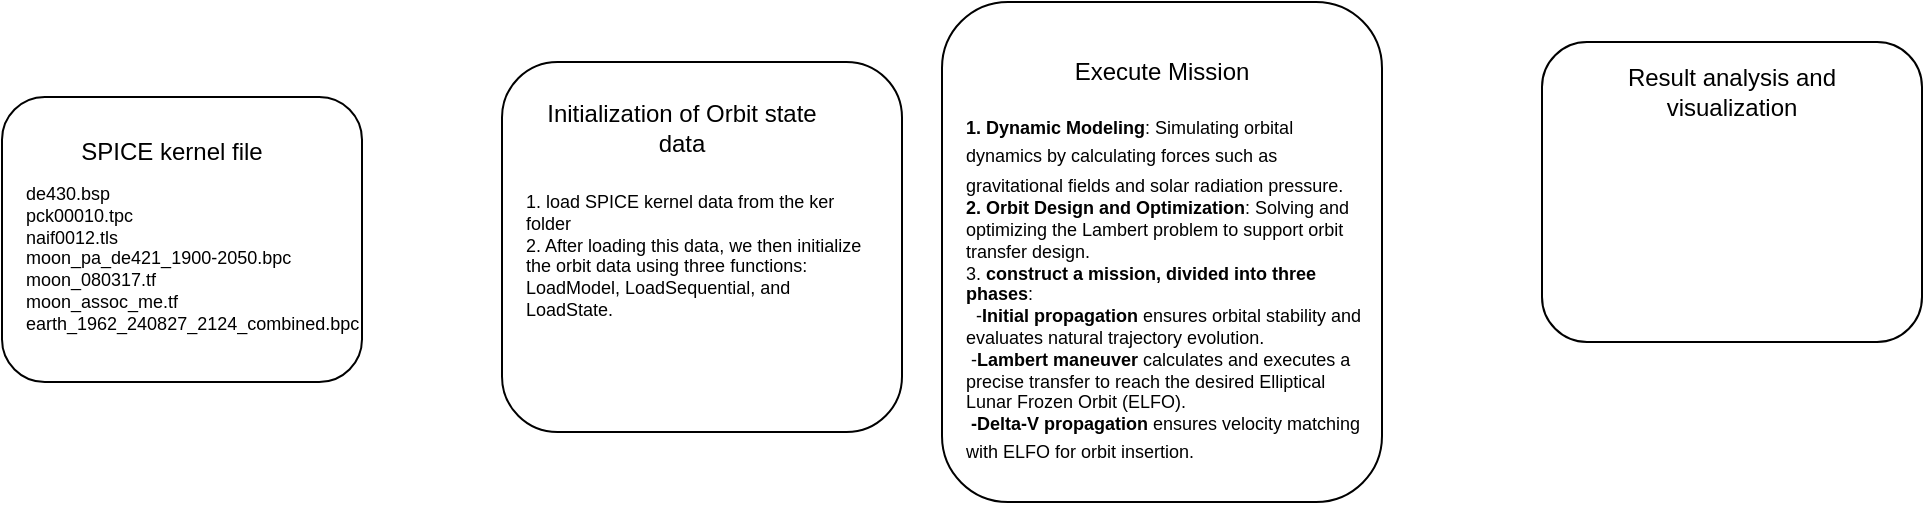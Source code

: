 <mxfile version="24.8.6">
  <diagram name="Page-1" id="9361dd3d-8414-5efd-6122-117bd74ce7a7">
    <mxGraphModel dx="1450" dy="983" grid="1" gridSize="10" guides="1" tooltips="1" connect="1" arrows="1" fold="1" page="0" pageScale="1.5" pageWidth="826" pageHeight="1169" background="none" math="0" shadow="0">
      <root>
        <mxCell id="0" />
        <mxCell id="1" parent="0" />
        <mxCell id="raCDrMh42CsUO1TfeVZc-1" value="" style="rounded=1;whiteSpace=wrap;html=1;" vertex="1" parent="1">
          <mxGeometry x="-280" y="17.5" width="180" height="142.5" as="geometry" />
        </mxCell>
        <mxCell id="raCDrMh42CsUO1TfeVZc-2" value="" style="rounded=1;whiteSpace=wrap;html=1;align=left;" vertex="1" parent="1">
          <mxGeometry x="-30" width="200" height="185" as="geometry" />
        </mxCell>
        <mxCell id="raCDrMh42CsUO1TfeVZc-3" value="" style="rounded=1;whiteSpace=wrap;html=1;" vertex="1" parent="1">
          <mxGeometry x="190" y="-30" width="220" height="250" as="geometry" />
        </mxCell>
        <mxCell id="raCDrMh42CsUO1TfeVZc-4" value="" style="rounded=1;whiteSpace=wrap;html=1;" vertex="1" parent="1">
          <mxGeometry x="490" y="-10" width="190" height="150" as="geometry" />
        </mxCell>
        <mxCell id="raCDrMh42CsUO1TfeVZc-6" value="SPICE kernel file" style="text;strokeColor=none;align=center;fillColor=none;html=1;verticalAlign=middle;whiteSpace=wrap;rounded=0;" vertex="1" parent="1">
          <mxGeometry x="-245" y="30" width="100" height="30" as="geometry" />
        </mxCell>
        <mxCell id="raCDrMh42CsUO1TfeVZc-7" value="Initialization of Orbit state data" style="text;strokeColor=none;align=center;fillColor=none;html=1;verticalAlign=middle;whiteSpace=wrap;rounded=0;" vertex="1" parent="1">
          <mxGeometry x="-10" y="17.5" width="140" height="30" as="geometry" />
        </mxCell>
        <mxCell id="raCDrMh42CsUO1TfeVZc-8" value="Execute Mission" style="text;strokeColor=none;align=center;fillColor=none;html=1;verticalAlign=middle;whiteSpace=wrap;rounded=0;" vertex="1" parent="1">
          <mxGeometry x="230" y="-10" width="140" height="30" as="geometry" />
        </mxCell>
        <mxCell id="raCDrMh42CsUO1TfeVZc-9" value="Result analysis and visualization" style="text;strokeColor=none;align=center;fillColor=none;html=1;verticalAlign=middle;whiteSpace=wrap;rounded=0;" vertex="1" parent="1">
          <mxGeometry x="515" width="140" height="30" as="geometry" />
        </mxCell>
        <UserObject label="de430.bsp&#xa;pck00010.tpc&#xa;naif0012.tls&#xa;moon_pa_de421_1900-2050.bpc&#xa;moon_080317.tf&#xa;moon_assoc_me.tf&#xa;earth_1962_240827_2124_combined.bpc" link="de430.bsp&#xa;pck00010.tpc&#xa;naif0012.tls&#xa;moon_pa_de421_1900-2050.bpc&#xa;moon_080317.tf&#xa;moon_assoc_me.tf&#xa;earth_1962_240827_2124_combined.bpc" id="raCDrMh42CsUO1TfeVZc-12">
          <mxCell style="text;whiteSpace=wrap;fontSize=9;" vertex="1" parent="1">
            <mxGeometry x="-270" y="53.75" width="170" height="120" as="geometry" />
          </mxCell>
        </UserObject>
        <mxCell id="raCDrMh42CsUO1TfeVZc-13" value="1. load SPICE kernel data from the ker folder&#xa;2. After loading this data, we then initialize the orbit data using three functions: LoadModel, LoadSequential, and LoadState." style="text;whiteSpace=wrap;fontSize=9;" vertex="1" parent="1">
          <mxGeometry x="-20" y="57.5" width="180" height="70" as="geometry" />
        </mxCell>
        <mxCell id="raCDrMh42CsUO1TfeVZc-14" value="&lt;font style=&quot;font-size: 9px;&quot;&gt;&lt;strong style=&quot;&quot; data-immersive-translate-walked=&quot;97188760-1b95-4faa-a504-3947132e1d31&quot;&gt;1. Dynamic Modeling&lt;/strong&gt;: Simulating orbital dynamics by calculating forces such as gravitational fields and solar radiation pressure.&lt;/font&gt;&lt;div style=&quot;font-size: 9px;&quot;&gt;&lt;font style=&quot;font-size: 9px;&quot;&gt;&lt;b&gt;&lt;font style=&quot;font-size: 9px;&quot;&gt;2.&amp;nbsp;&lt;/font&gt;&lt;span style=&quot;background-color: initial;&quot; data-immersive-translate-walked=&quot;97188760-1b95-4faa-a504-3947132e1d31&quot;&gt;Orbit Design and Optimization&lt;/span&gt;&lt;/b&gt;&lt;span style=&quot;background-color: initial;&quot;&gt;: Solving and optimizing the Lambert problem to support orbit transfer design.&lt;/span&gt;&lt;/font&gt;&lt;/div&gt;&lt;div style=&quot;font-size: 9px;&quot;&gt;&lt;font style=&quot;font-size: 9px;&quot;&gt;3.&amp;nbsp;&lt;b&gt;construct a mission, divided into three phases&lt;/b&gt;:&lt;/font&gt;&lt;/div&gt;&lt;div style=&quot;font-size: 9px;&quot;&gt;&lt;font style=&quot;font-size: 9px;&quot;&gt;&amp;nbsp; -&lt;strong style=&quot;background-color: initial;&quot; data-immersive-translate-walked=&quot;c31a89dd-fdb8-4741-b4f0-9a972a691e82&quot;&gt;Initial propagation&lt;/strong&gt;&lt;span style=&quot;background-color: initial;&quot;&gt; ensures orbital stability and evaluates natural trajectory evolution.&lt;/span&gt;&lt;/font&gt;&lt;/div&gt;&lt;div style=&quot;font-size: 9px;&quot;&gt;&lt;font style=&quot;font-size: 9px;&quot;&gt;&lt;span style=&quot;background-color: initial;&quot;&gt;&amp;nbsp;-&lt;/span&gt;&lt;strong style=&quot;background-color: initial;&quot; data-immersive-translate-walked=&quot;c31a89dd-fdb8-4741-b4f0-9a972a691e82&quot;&gt;Lambert maneuver&lt;/strong&gt;&lt;span style=&quot;background-color: initial;&quot;&gt; calculates and executes a precise transfer to reach the desired Elliptical Lunar Frozen Orbit (ELFO).&lt;/span&gt;&lt;/font&gt;&lt;/div&gt;&lt;div style=&quot;font-size: 9px;&quot;&gt;&lt;font style=&quot;font-size: 9px;&quot;&gt;&lt;strong style=&quot;&quot; data-immersive-translate-walked=&quot;c31a89dd-fdb8-4741-b4f0-9a972a691e82&quot;&gt;&amp;nbsp;-Delta-V propagation&lt;/strong&gt; ensures velocity matching with ELFO for orbit insertion.&lt;/font&gt;&lt;span style=&quot;background-color: initial; font-size: 12px;&quot;&gt;&lt;/span&gt;&lt;/div&gt;" style="text;whiteSpace=wrap;html=1;" vertex="1" parent="1">
          <mxGeometry x="200" y="17.5" width="200" height="192.5" as="geometry" />
        </mxCell>
      </root>
    </mxGraphModel>
  </diagram>
</mxfile>

